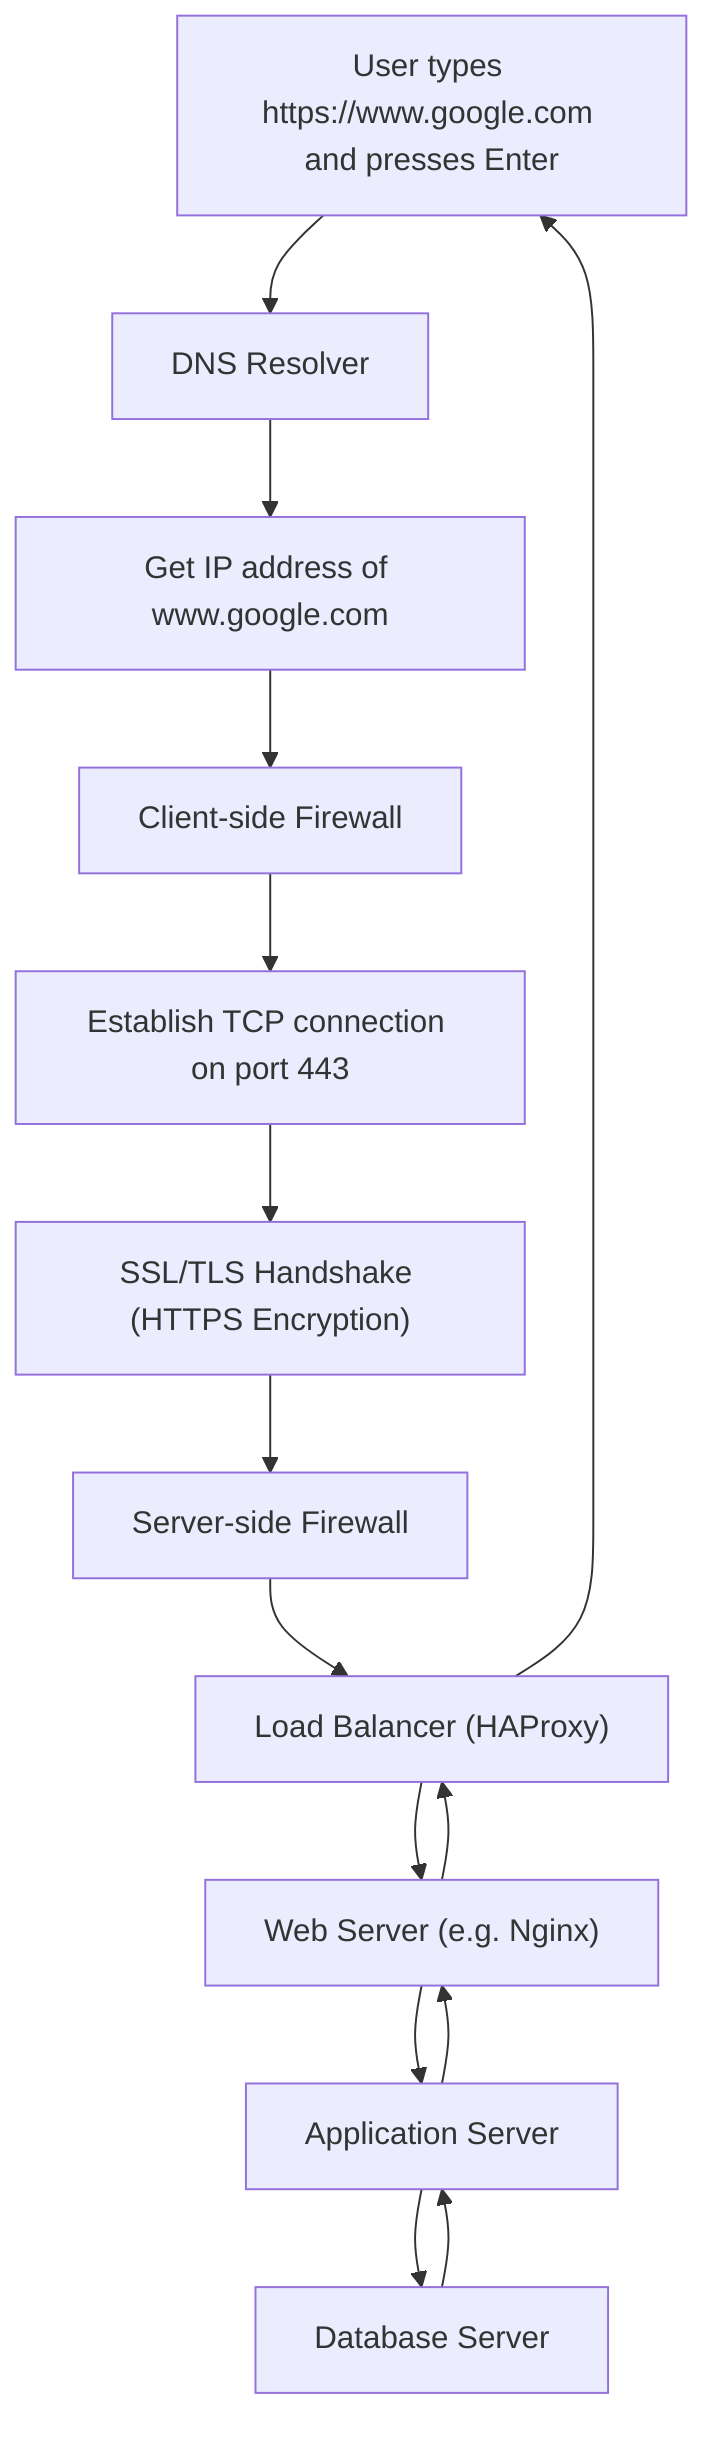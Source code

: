 graph TD
    A[User types https://www.google.com and presses Enter] --> B[DNS Resolver]
    B --> C[Get IP address of www.google.com]
    C --> D[Client-side Firewall]
    D --> E[Establish TCP connection on port 443]
    E --> F["SSL/TLS Handshake (HTTPS Encryption)"]
    F --> G[Server-side Firewall]
    G --> H["Load Balancer (HAProxy)"]
    H --> I["Web Server (e.g. Nginx)"]
    I --> J[Application Server]
    J --> K[Database Server]
    K --> J
    J --> I
    I --> H
    H --> A